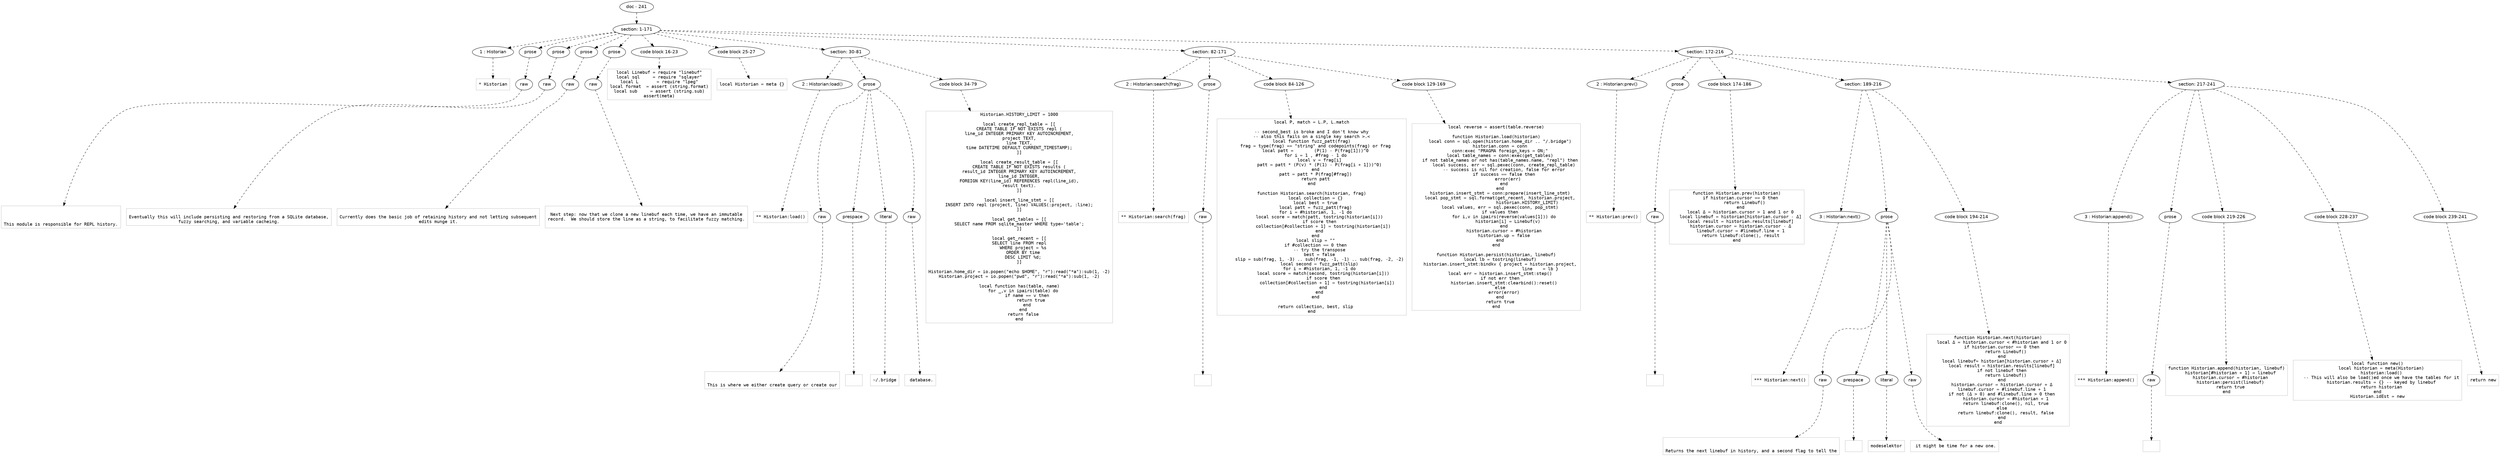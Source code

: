 digraph lpegNode {

node [fontname=Helvetica]
edge [style=dashed]

doc_0 [label="doc - 241"]


doc_0 -> { section_1}
{rank=same; section_1}

section_1 [label="section: 1-171"]


// END RANK doc_0

section_1 -> { header_2 prose_3 prose_4 prose_5 prose_6 codeblock_7 codeblock_8 section_9 section_10 section_11}
{rank=same; header_2 prose_3 prose_4 prose_5 prose_6 codeblock_7 codeblock_8 section_9 section_10 section_11}

header_2 [label="1 : Historian"]

prose_3 [label="prose"]

prose_4 [label="prose"]

prose_5 [label="prose"]

prose_6 [label="prose"]

codeblock_7 [label="code block 16-23"]

codeblock_8 [label="code block 25-27"]

section_9 [label="section: 30-81"]

section_10 [label="section: 82-171"]

section_11 [label="section: 172-216"]


// END RANK section_1

header_2 -> leaf_12
leaf_12  [color=Gray,shape=rectangle,fontname=Inconsolata,label="* Historian"]
// END RANK header_2

prose_3 -> { raw_13}
{rank=same; raw_13}

raw_13 [label="raw"]


// END RANK prose_3

raw_13 -> leaf_14
leaf_14  [color=Gray,shape=rectangle,fontname=Inconsolata,label="


This module is responsible for REPL history.
"]
// END RANK raw_13

prose_4 -> { raw_15}
{rank=same; raw_15}

raw_15 [label="raw"]


// END RANK prose_4

raw_15 -> leaf_16
leaf_16  [color=Gray,shape=rectangle,fontname=Inconsolata,label="
Eventually this will include persisting and restoring from a SQLite database,
fuzzy searching, and variable cacheing.
"]
// END RANK raw_15

prose_5 -> { raw_17}
{rank=same; raw_17}

raw_17 [label="raw"]


// END RANK prose_5

raw_17 -> leaf_18
leaf_18  [color=Gray,shape=rectangle,fontname=Inconsolata,label="
Currently does the basic job of retaining history and not letting subsequent
edits munge it.
"]
// END RANK raw_17

prose_6 -> { raw_19}
{rank=same; raw_19}

raw_19 [label="raw"]


// END RANK prose_6

raw_19 -> leaf_20
leaf_20  [color=Gray,shape=rectangle,fontname=Inconsolata,label="
Next step: now that we clone a new linebuf each time, we have an immutable
record.  We should store the line as a string, to facilitate fuzzy matching.

"]
// END RANK raw_19

codeblock_7 -> leaf_21
leaf_21  [color=Gray,shape=rectangle,fontname=Inconsolata,label="local Linebuf = require \"linebuf\"
local sql     = require \"sqlayer\"
local L       = require \"lpeg\"
local format  = assert (string.format)
local sub     = assert (string.sub)
assert(meta)"]
// END RANK codeblock_7

codeblock_8 -> leaf_22
leaf_22  [color=Gray,shape=rectangle,fontname=Inconsolata,label="local Historian = meta {}"]
// END RANK codeblock_8

section_9 -> { header_23 prose_24 codeblock_25}
{rank=same; header_23 prose_24 codeblock_25}

header_23 [label="2 : Historian:load()"]

prose_24 [label="prose"]

codeblock_25 [label="code block 34-79"]


// END RANK section_9

header_23 -> leaf_26
leaf_26  [color=Gray,shape=rectangle,fontname=Inconsolata,label="** Historian:load()"]
// END RANK header_23

prose_24 -> { raw_27 prespace_28 literal_29 raw_30}
{rank=same; raw_27 prespace_28 literal_29 raw_30}

raw_27 [label="raw"]

prespace_28 [label="prespace"]

literal_29 [label="literal"]

raw_30 [label="raw"]


// END RANK prose_24

raw_27 -> leaf_31
leaf_31  [color=Gray,shape=rectangle,fontname=Inconsolata,label="

This is where we either create query or create our"]
// END RANK raw_27

prespace_28 -> leaf_32
leaf_32  [color=Gray,shape=rectangle,fontname=Inconsolata,label=" "]
// END RANK prespace_28

literal_29 -> leaf_33
leaf_33  [color=Gray,shape=rectangle,fontname=Inconsolata,label="~/.bridge"]
// END RANK literal_29

raw_30 -> leaf_34
leaf_34  [color=Gray,shape=rectangle,fontname=Inconsolata,label=" database.
"]
// END RANK raw_30

codeblock_25 -> leaf_35
leaf_35  [color=Gray,shape=rectangle,fontname=Inconsolata,label="Historian.HISTORY_LIMIT = 1000

local create_repl_table = [[
CREATE TABLE IF NOT EXISTS repl (
line_id INTEGER PRIMARY KEY AUTOINCREMENT,
project TEXT,
line TEXT,
time DATETIME DEFAULT CURRENT_TIMESTAMP);
]]

local create_result_table = [[
CREATE TABLE IF NOT EXISTS results (
result_id INTEGER PRIMARY KEY AUTOINCREMENT,
line_id INTEGER,
FOREIGN KEY(line_id) REFERENCES repl(line_id),
result text).
]]

local insert_line_stmt = [[
INSERT INTO repl (project, line) VALUES(:project, :line);
]]

local get_tables = [[
SELECT name FROM sqlite_master WHERE type='table';
]]

local get_recent = [[
SELECT line FROM repl
   WHERE project = %s
   ORDER BY time
   DESC LIMIT %d;
]]

Historian.home_dir = io.popen(\"echo $HOME\", \"r\"):read(\"*a\"):sub(1, -2)
Historian.project = io.popen(\"pwd\", \"r\"):read(\"*a\"):sub(1, -2)

local function has(table, name)
   for _,v in ipairs(table) do
      if name == v then
         return true
      end
   end
   return false
end"]
// END RANK codeblock_25

section_10 -> { header_36 prose_37 codeblock_38 codeblock_39}
{rank=same; header_36 prose_37 codeblock_38 codeblock_39}

header_36 [label="2 : Historian:search(frag)"]

prose_37 [label="prose"]

codeblock_38 [label="code block 84-126"]

codeblock_39 [label="code block 129-169"]


// END RANK section_10

header_36 -> leaf_40
leaf_40  [color=Gray,shape=rectangle,fontname=Inconsolata,label="** Historian:search(frag)"]
// END RANK header_36

prose_37 -> { raw_41}
{rank=same; raw_41}

raw_41 [label="raw"]


// END RANK prose_37

raw_41 -> leaf_42
leaf_42  [color=Gray,shape=rectangle,fontname=Inconsolata,label="
"]
// END RANK raw_41

codeblock_38 -> leaf_43
leaf_43  [color=Gray,shape=rectangle,fontname=Inconsolata,label="local P, match = L.P, L.match

-- second_best is broke and I don't know why
-- also this fails on a single key search >.<
local function fuzz_patt(frag)
   frag = type(frag) == \"string\" and codepoints(frag) or frag
   local patt =        (P(1) - P(frag[1]))^0
   for i = 1 , #frag - 1 do
      local v = frag[i]
      patt = patt * (P(v) * (P(1) - P(frag[i + 1]))^0)
   end
   patt = patt * P(frag[#frag])
   return patt
end

function Historian.search(historian, frag)
   local collection = {}
   local best = true
   local patt = fuzz_patt(frag)
   for i = #historian, 1, -1 do
      local score = match(patt, tostring(historian[i]))
      if score then
         collection[#collection + 1] = tostring(historian[i])
      end
   end
   local slip = \"\"
   if #collection == 0 then
      -- try the transpose
      best = false
      slip = sub(frag, 1, -3) .. sub(frag, -1, -1) .. sub(frag, -2, -2)
      local second = fuzz_patt(slip)
      for i = #historian, 1, -1 do
         local score = match(second, tostring(historian[i]))
         if score then
            collection[#collection + 1] = tostring(historian[i])
         end
      end
   end

   return collection, best, slip
end"]
// END RANK codeblock_38

codeblock_39 -> leaf_44
leaf_44  [color=Gray,shape=rectangle,fontname=Inconsolata,label="local reverse = assert(table.reverse)

function Historian.load(historian)
   local conn = sql.open(historian.home_dir .. \"/.bridge\")
   historian.conn = conn
   conn:exec \"PRAGMA foreign_keys = ON;\"
   local table_names = conn:exec(get_tables)
   if not table_names or not has(table_names.name, \"repl\") then
      local success, err = sql.pexec(conn, create_repl_table)
      -- success is nil for creation, false for error
      if success == false then
         error(err)
      end
   end
   historian.insert_stmt = conn:prepare(insert_line_stmt)
   local pop_stmt = sql.format(get_recent, historian.project,
                        historian.HISTORY_LIMIT)
   local values, err = sql.pexec(conn, pop_stmt)
   if values then
      for i,v in ipairs(reverse(values[1])) do
         historian[i] = Linebuf(v)
      end
      historian.cursor = #historian
      historian.up = false
   end
end

function Historian.persist(historian, linebuf)
   local lb = tostring(linebuf)
   historian.insert_stmt:bindkv { project = historian.project,
                                  line    = lb }
   local err = historian.insert_stmt:step()
   if not err then
      historian.insert_stmt:clearbind():reset()
   else
      error(error)
   end
   return true
end"]
// END RANK codeblock_39

section_11 -> { header_45 prose_46 codeblock_47 section_48 section_49}
{rank=same; header_45 prose_46 codeblock_47 section_48 section_49}

header_45 [label="2 : Historian:prev()"]

prose_46 [label="prose"]

codeblock_47 [label="code block 174-186"]

section_48 [label="section: 189-216"]

section_49 [label="section: 217-241"]


// END RANK section_11

header_45 -> leaf_50
leaf_50  [color=Gray,shape=rectangle,fontname=Inconsolata,label="** Historian:prev()"]
// END RANK header_45

prose_46 -> { raw_51}
{rank=same; raw_51}

raw_51 [label="raw"]


// END RANK prose_46

raw_51 -> leaf_52
leaf_52  [color=Gray,shape=rectangle,fontname=Inconsolata,label="
"]
// END RANK raw_51

codeblock_47 -> leaf_53
leaf_53  [color=Gray,shape=rectangle,fontname=Inconsolata,label="function Historian.prev(historian)
   if historian.cursor == 0 then
      return Linebuf()
   end
   local Δ = historian.cursor > 1 and 1 or 0
   local linebuf = historian[historian.cursor - Δ]
   local result = historian.results[linebuf]
   historian.cursor = historian.cursor - Δ
   linebuf.cursor = #linebuf.line + 1
   return linebuf:clone(), result
end"]
// END RANK codeblock_47

section_48 -> { header_54 prose_55 codeblock_56}
{rank=same; header_54 prose_55 codeblock_56}

header_54 [label="3 : Historian:next()"]

prose_55 [label="prose"]

codeblock_56 [label="code block 194-214"]


// END RANK section_48

header_54 -> leaf_57
leaf_57  [color=Gray,shape=rectangle,fontname=Inconsolata,label="*** Historian:next()"]
// END RANK header_54

prose_55 -> { raw_58 prespace_59 literal_60 raw_61}
{rank=same; raw_58 prespace_59 literal_60 raw_61}

raw_58 [label="raw"]

prespace_59 [label="prespace"]

literal_60 [label="literal"]

raw_61 [label="raw"]


// END RANK prose_55

raw_58 -> leaf_62
leaf_62  [color=Gray,shape=rectangle,fontname=Inconsolata,label="

Returns the next linebuf in history, and a second flag to tell the"]
// END RANK raw_58

prespace_59 -> leaf_63
leaf_63  [color=Gray,shape=rectangle,fontname=Inconsolata,label=""]
// END RANK prespace_59

literal_60 -> leaf_64
leaf_64  [color=Gray,shape=rectangle,fontname=Inconsolata,label="modeselektor"]
// END RANK literal_60

raw_61 -> leaf_65
leaf_65  [color=Gray,shape=rectangle,fontname=Inconsolata,label=" it might be time for a new one.
"]
// END RANK raw_61

codeblock_56 -> leaf_66
leaf_66  [color=Gray,shape=rectangle,fontname=Inconsolata,label="function Historian.next(historian)
   local Δ = historian.cursor < #historian and 1 or 0
   if historian.cursor == 0 then
      return Linebuf()
   end
   local linebuf= historian[historian.cursor + Δ]
   local result = historian.results[linebuf]
   if not linebuf then
      return Linebuf()
   end
   historian.cursor = historian.cursor + Δ
   linebuf.cursor = #linebuf.line + 1
   if not (Δ > 0) and #linebuf.line > 0 then
      historian.cursor = #historian + 1
      return linebuf:clone(), nil, true
   else
      return linebuf:clone(), result, false
   end
end"]
// END RANK codeblock_56

section_49 -> { header_67 prose_68 codeblock_69 codeblock_70 codeblock_71}
{rank=same; header_67 prose_68 codeblock_69 codeblock_70 codeblock_71}

header_67 [label="3 : Historian:append()"]

prose_68 [label="prose"]

codeblock_69 [label="code block 219-226"]

codeblock_70 [label="code block 228-237"]

codeblock_71 [label="code block 239-241"]


// END RANK section_49

header_67 -> leaf_72
leaf_72  [color=Gray,shape=rectangle,fontname=Inconsolata,label="*** Historian:append()"]
// END RANK header_67

prose_68 -> { raw_73}
{rank=same; raw_73}

raw_73 [label="raw"]


// END RANK prose_68

raw_73 -> leaf_74
leaf_74  [color=Gray,shape=rectangle,fontname=Inconsolata,label="
"]
// END RANK raw_73

codeblock_69 -> leaf_75
leaf_75  [color=Gray,shape=rectangle,fontname=Inconsolata,label="function Historian.append(historian, linebuf)
   historian[#historian + 1] = linebuf
   historian.cursor = #historian
   historian:persist(linebuf)
   return true
end"]
// END RANK codeblock_69

codeblock_70 -> leaf_76
leaf_76  [color=Gray,shape=rectangle,fontname=Inconsolata,label="local function new()
   local historian = meta(Historian)
   historian:load()
   -- This will also be load()ed once we have the tables for it
   historian.results = {} -- keyed by linebuf
   return historian
end
Historian.idEst = new"]
// END RANK codeblock_70

codeblock_71 -> leaf_77
leaf_77  [color=Gray,shape=rectangle,fontname=Inconsolata,label="return new"]
// END RANK codeblock_71


}
